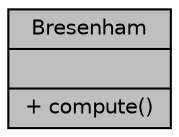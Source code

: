 digraph "Bresenham"
{
  edge [fontname="Helvetica",fontsize="10",labelfontname="Helvetica",labelfontsize="10"];
  node [fontname="Helvetica",fontsize="10",shape=record];
  Node1 [label="{Bresenham\n||+ compute()\l}",height=0.2,width=0.4,color="black", fillcolor="grey75", style="filled", fontcolor="black"];
}

